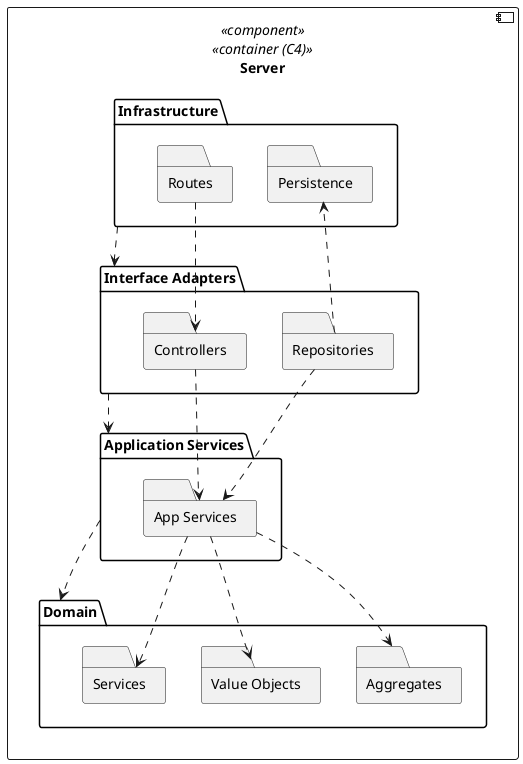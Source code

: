 @startuml implementation-view

component "Server" as Server <<component>> <<container (C4)>> {
  folder Infrastructure as Infrastructure {
    folder Persistence as Persistence
    folder Routes as Routes
  }

  folder "Interface Adapters" as InterfaceAdapters {
    folder Controllers as Controllers
    folder Repositories as Repositories
  }

  folder "Application Services" as ApplicationServices {
    folder "App Services" as AppServices
  }

  folder "Domain" as Domain {
    folder "Aggregates" as Aggregates
    folder "Value Objects" as ValueObjects
    folder "Services" as Services
  }
}

Routes ..> Controllers
Repositories ..> Persistence
Controllers ..> AppServices
Repositories ..> AppServices
AppServices ..> Aggregates
AppServices ..> ValueObjects
AppServices ..> Services

Infrastructure ..> InterfaceAdapters
InterfaceAdapters ..> ApplicationServices
ApplicationServices ..> Domain

@enduml